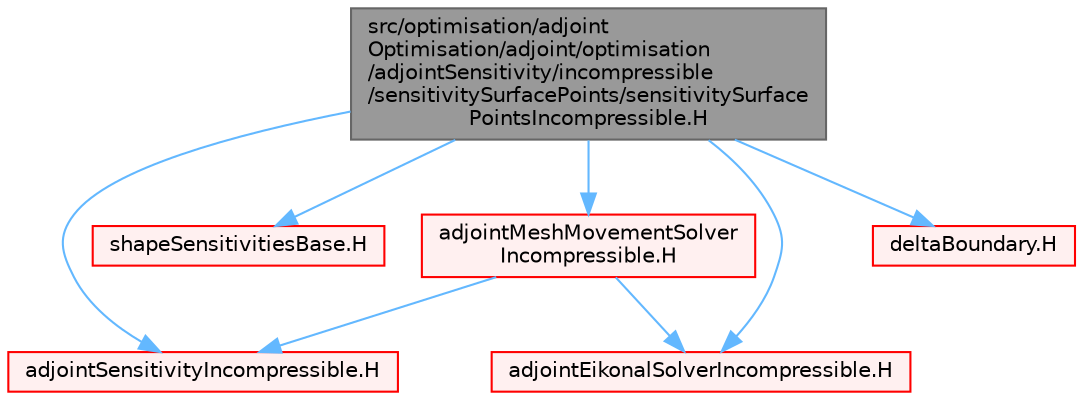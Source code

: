 digraph "src/optimisation/adjointOptimisation/adjoint/optimisation/adjointSensitivity/incompressible/sensitivitySurfacePoints/sensitivitySurfacePointsIncompressible.H"
{
 // LATEX_PDF_SIZE
  bgcolor="transparent";
  edge [fontname=Helvetica,fontsize=10,labelfontname=Helvetica,labelfontsize=10];
  node [fontname=Helvetica,fontsize=10,shape=box,height=0.2,width=0.4];
  Node1 [id="Node000001",label="src/optimisation/adjoint\lOptimisation/adjoint/optimisation\l/adjointSensitivity/incompressible\l/sensitivitySurfacePoints/sensitivitySurface\lPointsIncompressible.H",height=0.2,width=0.4,color="gray40", fillcolor="grey60", style="filled", fontcolor="black",tooltip=" "];
  Node1 -> Node2 [id="edge1_Node000001_Node000002",color="steelblue1",style="solid",tooltip=" "];
  Node2 [id="Node000002",label="adjointSensitivityIncompressible.H",height=0.2,width=0.4,color="red", fillcolor="#FFF0F0", style="filled",URL="$adjointSensitivityIncompressible_8H.html",tooltip=" "];
  Node1 -> Node511 [id="edge2_Node000001_Node000511",color="steelblue1",style="solid",tooltip=" "];
  Node511 [id="Node000511",label="shapeSensitivitiesBase.H",height=0.2,width=0.4,color="red", fillcolor="#FFF0F0", style="filled",URL="$shapeSensitivitiesBase_8H.html",tooltip=" "];
  Node1 -> Node512 [id="edge3_Node000001_Node000512",color="steelblue1",style="solid",tooltip=" "];
  Node512 [id="Node000512",label="adjointEikonalSolverIncompressible.H",height=0.2,width=0.4,color="red", fillcolor="#FFF0F0", style="filled",URL="$adjointEikonalSolverIncompressible_8H.html",tooltip=" "];
  Node1 -> Node513 [id="edge4_Node000001_Node000513",color="steelblue1",style="solid",tooltip=" "];
  Node513 [id="Node000513",label="adjointMeshMovementSolver\lIncompressible.H",height=0.2,width=0.4,color="red", fillcolor="#FFF0F0", style="filled",URL="$adjointMeshMovementSolverIncompressible_8H.html",tooltip=" "];
  Node513 -> Node2 [id="edge5_Node000513_Node000002",color="steelblue1",style="solid",tooltip=" "];
  Node513 -> Node512 [id="edge6_Node000513_Node000512",color="steelblue1",style="solid",tooltip=" "];
  Node1 -> Node514 [id="edge7_Node000001_Node000514",color="steelblue1",style="solid",tooltip=" "];
  Node514 [id="Node000514",label="deltaBoundary.H",height=0.2,width=0.4,color="red", fillcolor="#FFF0F0", style="filled",URL="$deltaBoundary_8H.html",tooltip=" "];
}

